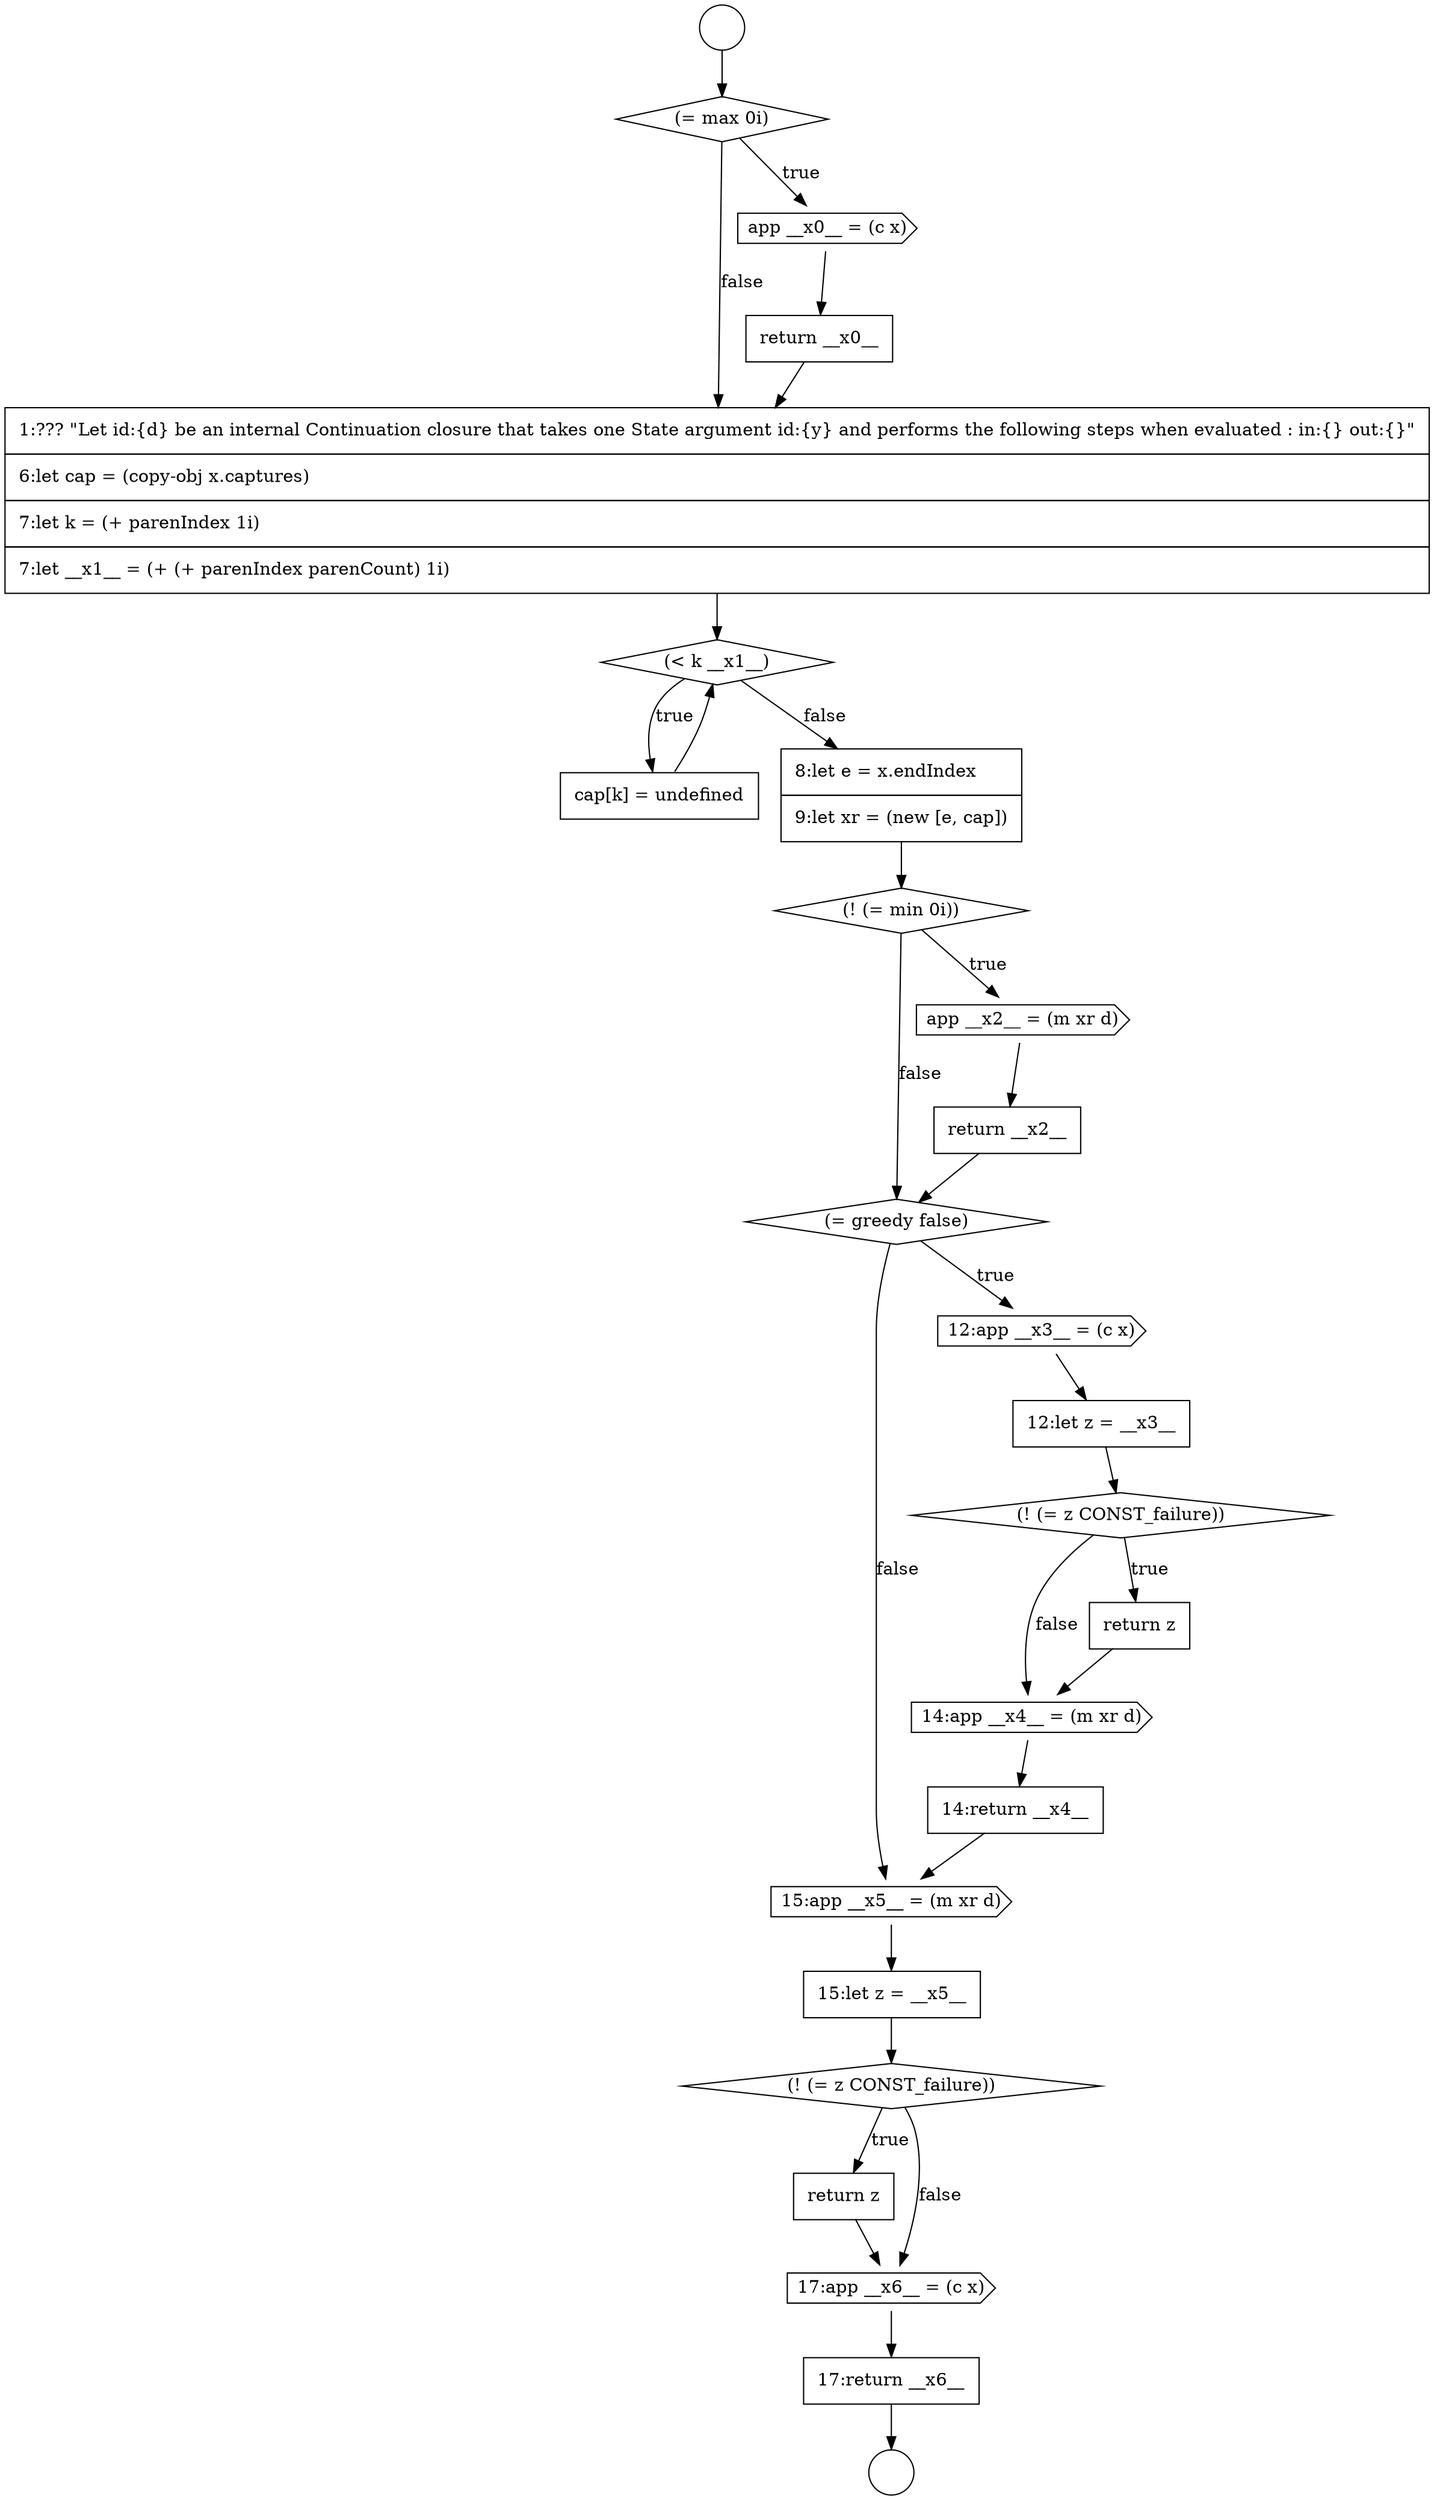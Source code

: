 digraph {
  node13457 [shape=circle label=" " color="black" fillcolor="white" style=filled]
  node13469 [shape=diamond, label=<<font color="black">(= greedy false)</font>> color="black" fillcolor="white" style=filled]
  node13474 [shape=cds, label=<<font color="black">14:app __x4__ = (m xr d)</font>> color="black" fillcolor="white" style=filled]
  node13479 [shape=none, margin=0, label=<<font color="black">
    <table border="0" cellborder="1" cellspacing="0" cellpadding="10">
      <tr><td align="left">return z</td></tr>
    </table>
  </font>> color="black" fillcolor="white" style=filled]
  node13476 [shape=cds, label=<<font color="black">15:app __x5__ = (m xr d)</font>> color="black" fillcolor="white" style=filled]
  node13472 [shape=diamond, label=<<font color="black">(! (= z CONST_failure))</font>> color="black" fillcolor="white" style=filled]
  node13480 [shape=cds, label=<<font color="black">17:app __x6__ = (c x)</font>> color="black" fillcolor="white" style=filled]
  node13466 [shape=diamond, label=<<font color="black">(! (= min 0i))</font>> color="black" fillcolor="white" style=filled]
  node13471 [shape=none, margin=0, label=<<font color="black">
    <table border="0" cellborder="1" cellspacing="0" cellpadding="10">
      <tr><td align="left">12:let z = __x3__</td></tr>
    </table>
  </font>> color="black" fillcolor="white" style=filled]
  node13459 [shape=diamond, label=<<font color="black">(= max 0i)</font>> color="black" fillcolor="white" style=filled]
  node13470 [shape=cds, label=<<font color="black">12:app __x3__ = (c x)</font>> color="black" fillcolor="white" style=filled]
  node13473 [shape=none, margin=0, label=<<font color="black">
    <table border="0" cellborder="1" cellspacing="0" cellpadding="10">
      <tr><td align="left">return z</td></tr>
    </table>
  </font>> color="black" fillcolor="white" style=filled]
  node13478 [shape=diamond, label=<<font color="black">(! (= z CONST_failure))</font>> color="black" fillcolor="white" style=filled]
  node13475 [shape=none, margin=0, label=<<font color="black">
    <table border="0" cellborder="1" cellspacing="0" cellpadding="10">
      <tr><td align="left">14:return __x4__</td></tr>
    </table>
  </font>> color="black" fillcolor="white" style=filled]
  node13462 [shape=none, margin=0, label=<<font color="black">
    <table border="0" cellborder="1" cellspacing="0" cellpadding="10">
      <tr><td align="left">1:??? &quot;Let id:{d} be an internal Continuation closure that takes one State argument id:{y} and performs the following steps when evaluated : in:{} out:{}&quot;</td></tr>
      <tr><td align="left">6:let cap = (copy-obj x.captures)</td></tr>
      <tr><td align="left">7:let k = (+ parenIndex 1i)</td></tr>
      <tr><td align="left">7:let __x1__ = (+ (+ parenIndex parenCount) 1i)</td></tr>
    </table>
  </font>> color="black" fillcolor="white" style=filled]
  node13463 [shape=diamond, label=<<font color="black">(&lt; k __x1__)</font>> color="black" fillcolor="white" style=filled]
  node13458 [shape=circle label=" " color="black" fillcolor="white" style=filled]
  node13468 [shape=none, margin=0, label=<<font color="black">
    <table border="0" cellborder="1" cellspacing="0" cellpadding="10">
      <tr><td align="left">return __x2__</td></tr>
    </table>
  </font>> color="black" fillcolor="white" style=filled]
  node13467 [shape=cds, label=<<font color="black">app __x2__ = (m xr d)</font>> color="black" fillcolor="white" style=filled]
  node13464 [shape=none, margin=0, label=<<font color="black">
    <table border="0" cellborder="1" cellspacing="0" cellpadding="10">
      <tr><td align="left">cap[k] = undefined</td></tr>
    </table>
  </font>> color="black" fillcolor="white" style=filled]
  node13465 [shape=none, margin=0, label=<<font color="black">
    <table border="0" cellborder="1" cellspacing="0" cellpadding="10">
      <tr><td align="left">8:let e = x.endIndex</td></tr>
      <tr><td align="left">9:let xr = (new [e, cap])</td></tr>
    </table>
  </font>> color="black" fillcolor="white" style=filled]
  node13477 [shape=none, margin=0, label=<<font color="black">
    <table border="0" cellborder="1" cellspacing="0" cellpadding="10">
      <tr><td align="left">15:let z = __x5__</td></tr>
    </table>
  </font>> color="black" fillcolor="white" style=filled]
  node13461 [shape=none, margin=0, label=<<font color="black">
    <table border="0" cellborder="1" cellspacing="0" cellpadding="10">
      <tr><td align="left">return __x0__</td></tr>
    </table>
  </font>> color="black" fillcolor="white" style=filled]
  node13481 [shape=none, margin=0, label=<<font color="black">
    <table border="0" cellborder="1" cellspacing="0" cellpadding="10">
      <tr><td align="left">17:return __x6__</td></tr>
    </table>
  </font>> color="black" fillcolor="white" style=filled]
  node13460 [shape=cds, label=<<font color="black">app __x0__ = (c x)</font>> color="black" fillcolor="white" style=filled]
  node13476 -> node13477 [ color="black"]
  node13465 -> node13466 [ color="black"]
  node13472 -> node13473 [label=<<font color="black">true</font>> color="black"]
  node13472 -> node13474 [label=<<font color="black">false</font>> color="black"]
  node13460 -> node13461 [ color="black"]
  node13477 -> node13478 [ color="black"]
  node13462 -> node13463 [ color="black"]
  node13457 -> node13459 [ color="black"]
  node13464 -> node13463 [ color="black"]
  node13478 -> node13479 [label=<<font color="black">true</font>> color="black"]
  node13478 -> node13480 [label=<<font color="black">false</font>> color="black"]
  node13461 -> node13462 [ color="black"]
  node13481 -> node13458 [ color="black"]
  node13469 -> node13470 [label=<<font color="black">true</font>> color="black"]
  node13469 -> node13476 [label=<<font color="black">false</font>> color="black"]
  node13468 -> node13469 [ color="black"]
  node13474 -> node13475 [ color="black"]
  node13466 -> node13467 [label=<<font color="black">true</font>> color="black"]
  node13466 -> node13469 [label=<<font color="black">false</font>> color="black"]
  node13471 -> node13472 [ color="black"]
  node13463 -> node13464 [label=<<font color="black">true</font>> color="black"]
  node13463 -> node13465 [label=<<font color="black">false</font>> color="black"]
  node13479 -> node13480 [ color="black"]
  node13475 -> node13476 [ color="black"]
  node13470 -> node13471 [ color="black"]
  node13467 -> node13468 [ color="black"]
  node13459 -> node13460 [label=<<font color="black">true</font>> color="black"]
  node13459 -> node13462 [label=<<font color="black">false</font>> color="black"]
  node13473 -> node13474 [ color="black"]
  node13480 -> node13481 [ color="black"]
}
